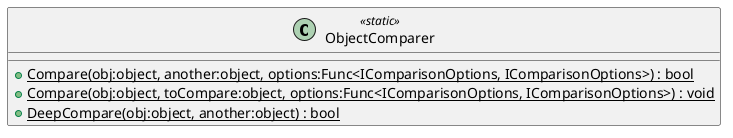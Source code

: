 @startuml
class ObjectComparer <<static>> {
    + {static} Compare(obj:object, another:object, options:Func<IComparisonOptions, IComparisonOptions>) : bool
    + {static} Compare(obj:object, toCompare:object, options:Func<IComparisonOptions, IComparisonOptions>) : void
    + {static} DeepCompare(obj:object, another:object) : bool
}
@enduml
